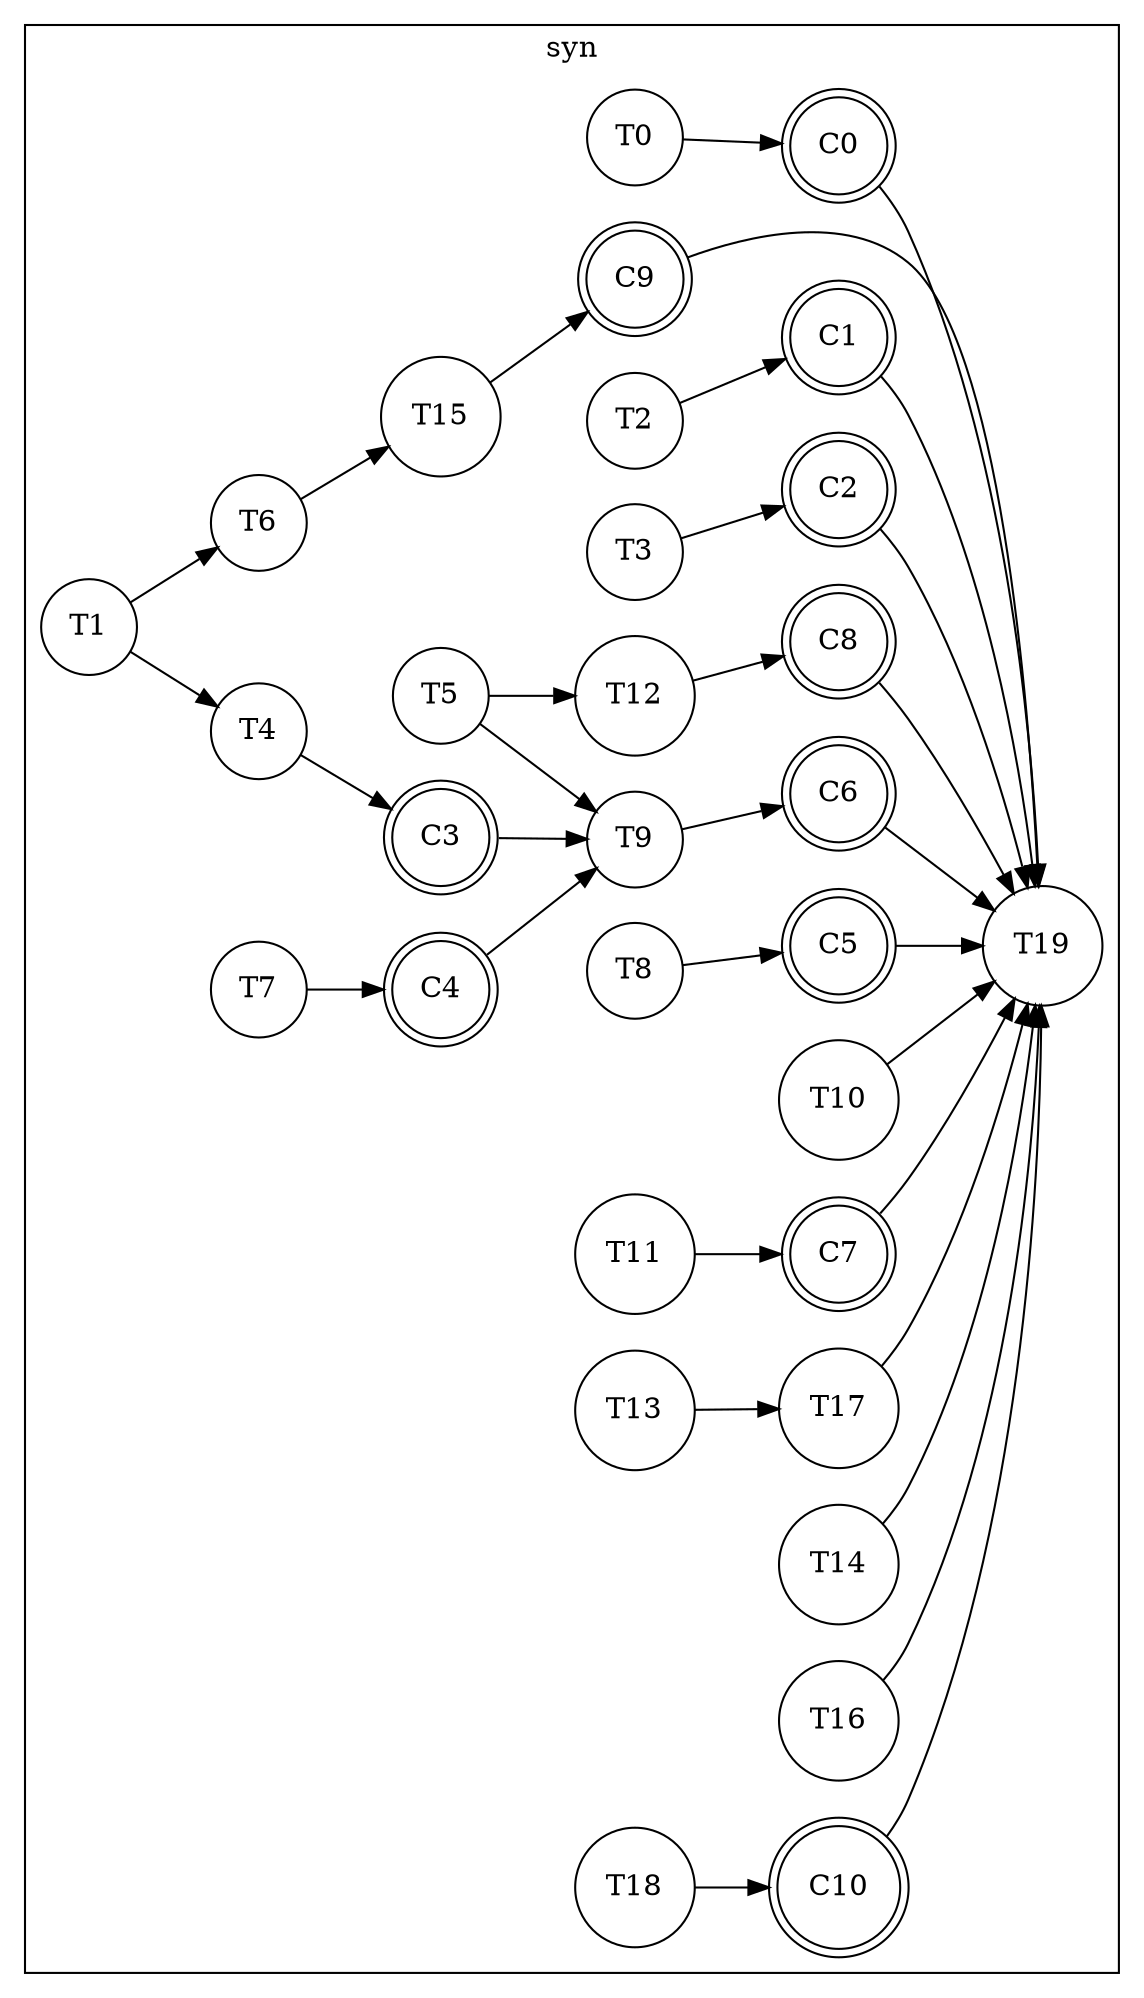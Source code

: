 digraph W0{
rankdir="LR"
subgraph cluster_syn{
label="syn"
    Tsynx0 [label=T0,shape="circle"]
    Tsynx1 [label=T1,shape="circle"]
    Tsynx2 [label=T2,shape="circle"]
    Tsynx3 [label=T3,shape="circle"]
    Tsynx4 [label=T4,shape="circle"]
    Tsynx5 [label=T5,shape="circle"]
    Tsynx6 [label=T6,shape="circle"]
    Tsynx7 [label=T7,shape="circle"]
    Tsynx8 [label=T8,shape="circle"]
    Tsynx9 [label=T9,shape="circle"]
    Tsynx10 [label=T10,shape="circle"]
    Tsynx11 [label=T11,shape="circle"]
    Tsynx12 [label=T12,shape="circle"]
    Tsynx13 [label=T13,shape="circle"]
    Tsynx14 [label=T14,shape="circle"]
    Tsynx15 [label=T15,shape="circle"]
    Tsynx16 [label=T16,shape="circle"]
    Tsynx17 [label=T17,shape="circle"]
    Tsynx18 [label=T18,shape="circle"]
    Tsynx19 [label=T19,shape="circle"]
    Tsynx20 [label=C0,shape="doublecircle"]
    Tsynx21 [label=C1,shape="doublecircle"]
    Tsynx22 [label=C2,shape="doublecircle"]
    Tsynx23 [label=C3,shape="doublecircle"]
    Tsynx24 [label=C4,shape="doublecircle"]
    Tsynx25 [label=C5,shape="doublecircle"]
    Tsynx26 [label=C6,shape="doublecircle"]
    Tsynx27 [label=C7,shape="doublecircle"]
    Tsynx28 [label=C8,shape="doublecircle"]
    Tsynx29 [label=C9,shape="doublecircle"]
    Tsynx30 [label=C10,shape="doublecircle"]
    Tsynx1 -> Tsynx4
    Tsynx1 -> Tsynx6
    Tsynx5 -> Tsynx9
    Tsynx23 -> Tsynx9
    Tsynx24 -> Tsynx9
    Tsynx5 -> Tsynx12
    Tsynx6 -> Tsynx15
    Tsynx13 -> Tsynx17
    Tsynx10 -> Tsynx19
    Tsynx14 -> Tsynx19
    Tsynx16 -> Tsynx19
    Tsynx17 -> Tsynx19
    Tsynx20 -> Tsynx19
    Tsynx21 -> Tsynx19
    Tsynx22 -> Tsynx19
    Tsynx25 -> Tsynx19
    Tsynx26 -> Tsynx19
    Tsynx27 -> Tsynx19
    Tsynx28 -> Tsynx19
    Tsynx29 -> Tsynx19
    Tsynx30 -> Tsynx19
    Tsynx0 -> Tsynx20
    Tsynx2 -> Tsynx21
    Tsynx3 -> Tsynx22
    Tsynx4 -> Tsynx23
    Tsynx7 -> Tsynx24
    Tsynx8 -> Tsynx25
    Tsynx9 -> Tsynx26
    Tsynx11 -> Tsynx27
    Tsynx12 -> Tsynx28
    Tsynx15 -> Tsynx29
    Tsynx18 -> Tsynx30
    }
}
